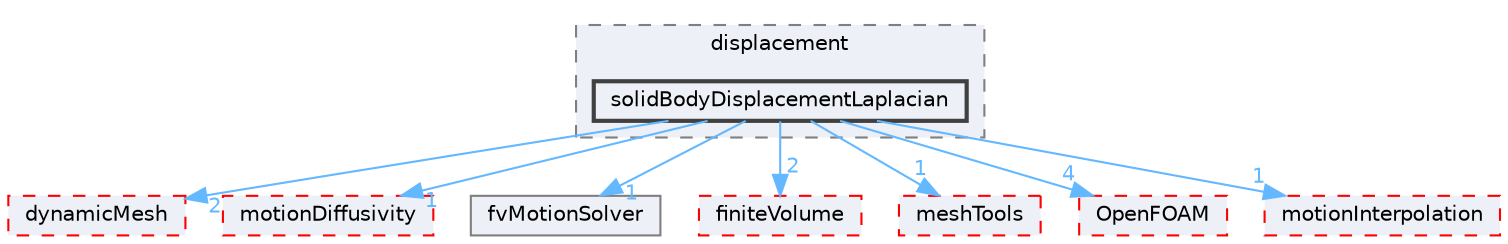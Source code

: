 digraph "src/fvMotionSolver/fvMotionSolvers/displacement/solidBodyDisplacementLaplacian"
{
 // LATEX_PDF_SIZE
  bgcolor="transparent";
  edge [fontname=Helvetica,fontsize=10,labelfontname=Helvetica,labelfontsize=10];
  node [fontname=Helvetica,fontsize=10,shape=box,height=0.2,width=0.4];
  compound=true
  subgraph clusterdir_6a2ca20b7e249992f3025a0ff36004ca {
    graph [ bgcolor="#edf0f7", pencolor="grey50", label="displacement", fontname=Helvetica,fontsize=10 style="filled,dashed", URL="dir_6a2ca20b7e249992f3025a0ff36004ca.html",tooltip=""]
  dir_ea010c02dfe9213b83e9b488f74591a5 [label="solidBodyDisplacementLaplacian", fillcolor="#edf0f7", color="grey25", style="filled,bold", URL="dir_ea010c02dfe9213b83e9b488f74591a5.html",tooltip=""];
  }
  dir_63742796c427c97a292c80f7db71da36 [label="dynamicMesh", fillcolor="#edf0f7", color="red", style="filled,dashed", URL="dir_63742796c427c97a292c80f7db71da36.html",tooltip=""];
  dir_8ab94aa558c9b87721da8bbf3fb9229e [label="motionDiffusivity", fillcolor="#edf0f7", color="red", style="filled,dashed", URL="dir_8ab94aa558c9b87721da8bbf3fb9229e.html",tooltip=""];
  dir_90ebb86d44e036c801f39491ea208f03 [label="fvMotionSolver", fillcolor="#edf0f7", color="grey50", style="filled", URL="dir_90ebb86d44e036c801f39491ea208f03.html",tooltip=""];
  dir_9bd15774b555cf7259a6fa18f99fe99b [label="finiteVolume", fillcolor="#edf0f7", color="red", style="filled,dashed", URL="dir_9bd15774b555cf7259a6fa18f99fe99b.html",tooltip=""];
  dir_ae30ad0bef50cf391b24c614251bb9fd [label="meshTools", fillcolor="#edf0f7", color="red", style="filled,dashed", URL="dir_ae30ad0bef50cf391b24c614251bb9fd.html",tooltip=""];
  dir_c5473ff19b20e6ec4dfe5c310b3778a8 [label="OpenFOAM", fillcolor="#edf0f7", color="red", style="filled,dashed", URL="dir_c5473ff19b20e6ec4dfe5c310b3778a8.html",tooltip=""];
  dir_dd25a7eb27a0c569fbd4e8c3e1ef4a47 [label="motionInterpolation", fillcolor="#edf0f7", color="red", style="filled,dashed", URL="dir_dd25a7eb27a0c569fbd4e8c3e1ef4a47.html",tooltip=""];
  dir_ea010c02dfe9213b83e9b488f74591a5->dir_63742796c427c97a292c80f7db71da36 [headlabel="2", labeldistance=1.5 headhref="dir_003622_001086.html" href="dir_003622_001086.html" color="steelblue1" fontcolor="steelblue1"];
  dir_ea010c02dfe9213b83e9b488f74591a5->dir_8ab94aa558c9b87721da8bbf3fb9229e [headlabel="1", labeldistance=1.5 headhref="dir_003622_002438.html" href="dir_003622_002438.html" color="steelblue1" fontcolor="steelblue1"];
  dir_ea010c02dfe9213b83e9b488f74591a5->dir_90ebb86d44e036c801f39491ea208f03 [headlabel="1", labeldistance=1.5 headhref="dir_003622_001554.html" href="dir_003622_001554.html" color="steelblue1" fontcolor="steelblue1"];
  dir_ea010c02dfe9213b83e9b488f74591a5->dir_9bd15774b555cf7259a6fa18f99fe99b [headlabel="2", labeldistance=1.5 headhref="dir_003622_001387.html" href="dir_003622_001387.html" color="steelblue1" fontcolor="steelblue1"];
  dir_ea010c02dfe9213b83e9b488f74591a5->dir_ae30ad0bef50cf391b24c614251bb9fd [headlabel="1", labeldistance=1.5 headhref="dir_003622_002382.html" href="dir_003622_002382.html" color="steelblue1" fontcolor="steelblue1"];
  dir_ea010c02dfe9213b83e9b488f74591a5->dir_c5473ff19b20e6ec4dfe5c310b3778a8 [headlabel="4", labeldistance=1.5 headhref="dir_003622_002695.html" href="dir_003622_002695.html" color="steelblue1" fontcolor="steelblue1"];
  dir_ea010c02dfe9213b83e9b488f74591a5->dir_dd25a7eb27a0c569fbd4e8c3e1ef4a47 [headlabel="1", labeldistance=1.5 headhref="dir_003622_002441.html" href="dir_003622_002441.html" color="steelblue1" fontcolor="steelblue1"];
}
